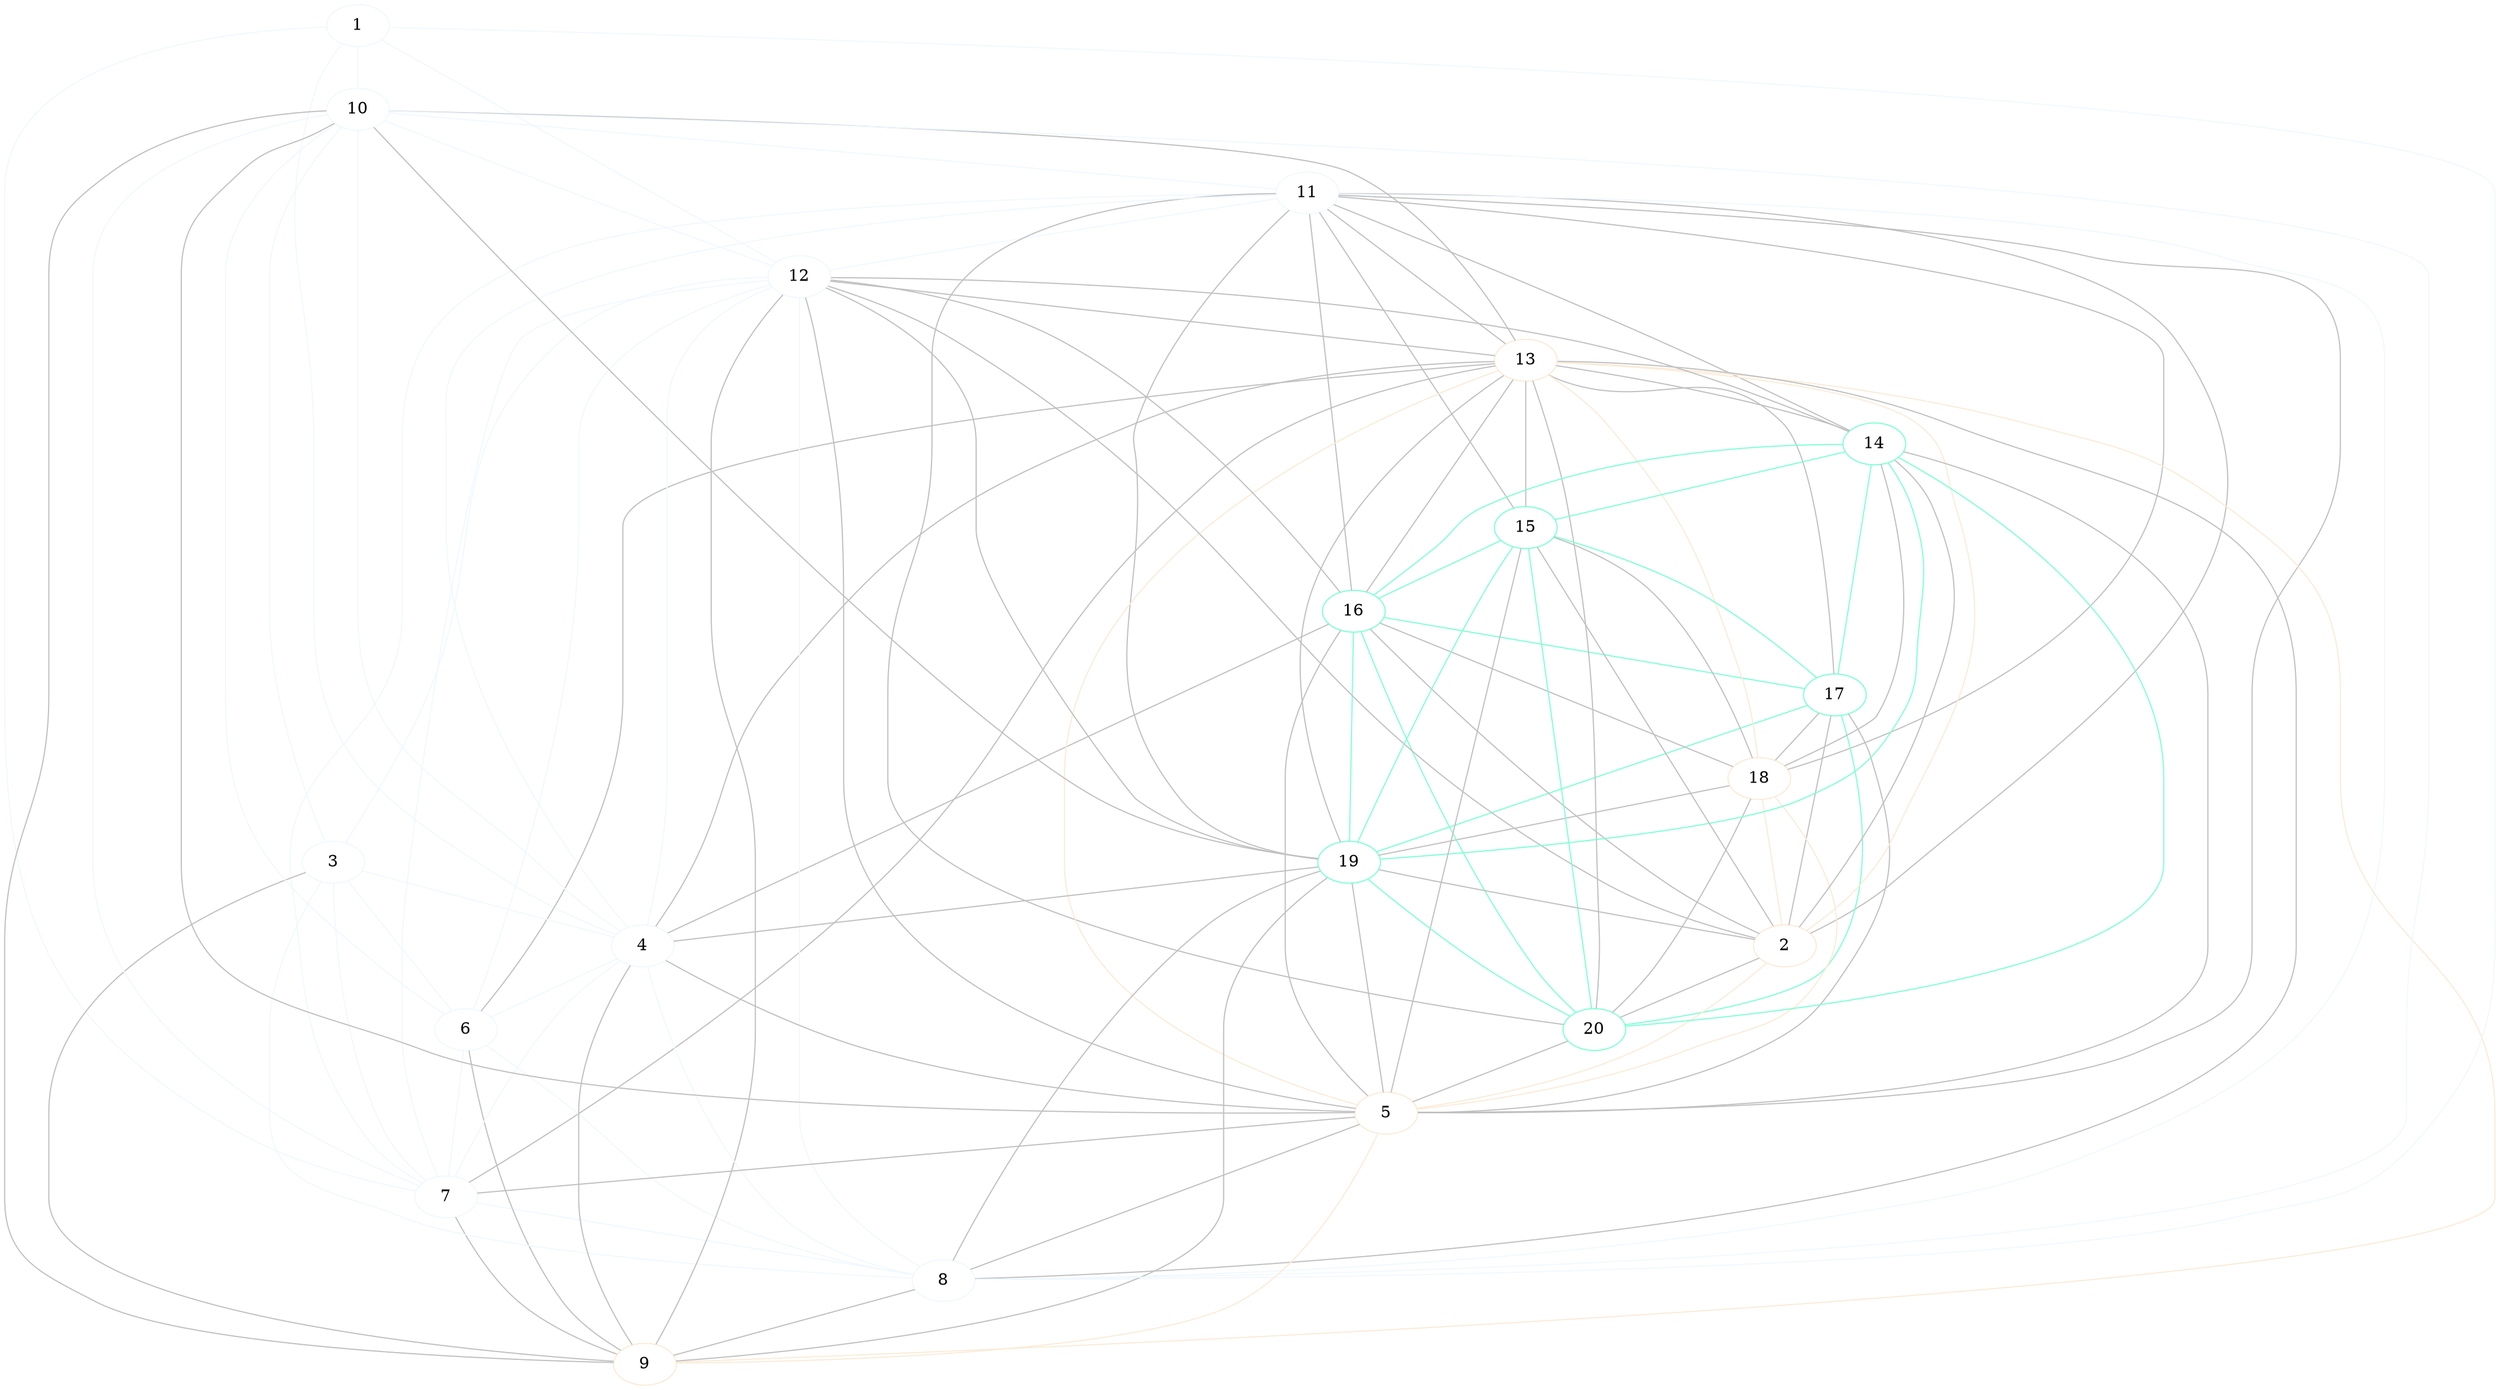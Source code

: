 graph G{
11[color=aliceblue];
7[color=aliceblue];
17[color=aquamarine];
2[color=antiquewhite];
1[color=aliceblue];
18[color=antiquewhite];
16[color=aquamarine];
13[color=antiquewhite];
6[color=aliceblue];
3[color=aliceblue];
9[color=antiquewhite];
12[color=aliceblue];
20[color=aquamarine];
14[color=aquamarine];
15[color=aquamarine];
8[color=aliceblue];
4[color=aliceblue];
19[color=aquamarine];
10[color=aliceblue];
5[color=antiquewhite];
8--9 [color=grey];
7--9 [color=grey];
7--8 [color=aliceblue];
6--9 [color=grey];
6--8 [color=aliceblue];
6--7 [color=aliceblue];
5--9 [color=antiquewhite];
5--8 [color=grey];
5--7 [color=grey];
4--9 [color=grey];
4--8 [color=aliceblue];
4--7 [color=aliceblue];
4--6 [color=aliceblue];
4--5 [color=grey];
3--9 [color=grey];
3--8 [color=aliceblue];
3--7 [color=aliceblue];
3--6 [color=aliceblue];
3--4 [color=aliceblue];
20--5 [color=grey];
2--5 [color=antiquewhite];
2--20 [color=grey];
19--9 [color=grey];
19--8 [color=grey];
19--5 [color=grey];
19--4 [color=grey];
19--20 [color=aquamarine];
19--2 [color=grey];
18--5 [color=antiquewhite];
18--20 [color=grey];
18--2 [color=antiquewhite];
18--19 [color=grey];
17--5 [color=grey];
17--20 [color=aquamarine];
17--2 [color=grey];
17--19 [color=aquamarine];
17--18 [color=grey];
16--5 [color=grey];
16--4 [color=grey];
16--20 [color=aquamarine];
16--2 [color=grey];
16--19 [color=aquamarine];
16--18 [color=grey];
16--17 [color=aquamarine];
15--5 [color=grey];
15--20 [color=aquamarine];
15--2 [color=grey];
15--19 [color=aquamarine];
15--18 [color=grey];
15--17 [color=aquamarine];
15--16 [color=aquamarine];
14--5 [color=grey];
14--20 [color=aquamarine];
14--2 [color=grey];
14--19 [color=aquamarine];
14--18 [color=grey];
14--17 [color=aquamarine];
14--16 [color=aquamarine];
14--15 [color=aquamarine];
13--9 [color=antiquewhite];
13--8 [color=grey];
13--7 [color=grey];
13--6 [color=grey];
13--5 [color=antiquewhite];
13--4 [color=grey];
13--20 [color=grey];
13--2 [color=antiquewhite];
13--19 [color=grey];
13--18 [color=antiquewhite];
13--17 [color=grey];
13--16 [color=grey];
13--15 [color=grey];
13--14 [color=grey];
12--9 [color=grey];
12--8 [color=aliceblue];
12--7 [color=aliceblue];
12--6 [color=aliceblue];
12--5 [color=grey];
12--4 [color=aliceblue];
12--3 [color=aliceblue];
12--2 [color=grey];
12--19 [color=grey];
12--16 [color=grey];
12--14 [color=grey];
12--13 [color=grey];
11--8 [color=aliceblue];
11--7 [color=aliceblue];
11--5 [color=grey];
11--4 [color=aliceblue];
11--20 [color=grey];
11--2 [color=grey];
11--19 [color=grey];
11--18 [color=grey];
11--16 [color=grey];
11--15 [color=grey];
11--14 [color=grey];
11--13 [color=grey];
11--12 [color=aliceblue];
10--9 [color=grey];
10--8 [color=aliceblue];
10--7 [color=aliceblue];
10--6 [color=aliceblue];
10--5 [color=grey];
10--4 [color=aliceblue];
10--3 [color=aliceblue];
10--19 [color=grey];
10--13 [color=grey];
10--12 [color=aliceblue];
10--11 [color=aliceblue];
1--8 [color=aliceblue];
1--7 [color=aliceblue];
1--4 [color=aliceblue];
1--12 [color=aliceblue];
1--10 [color=aliceblue];
}